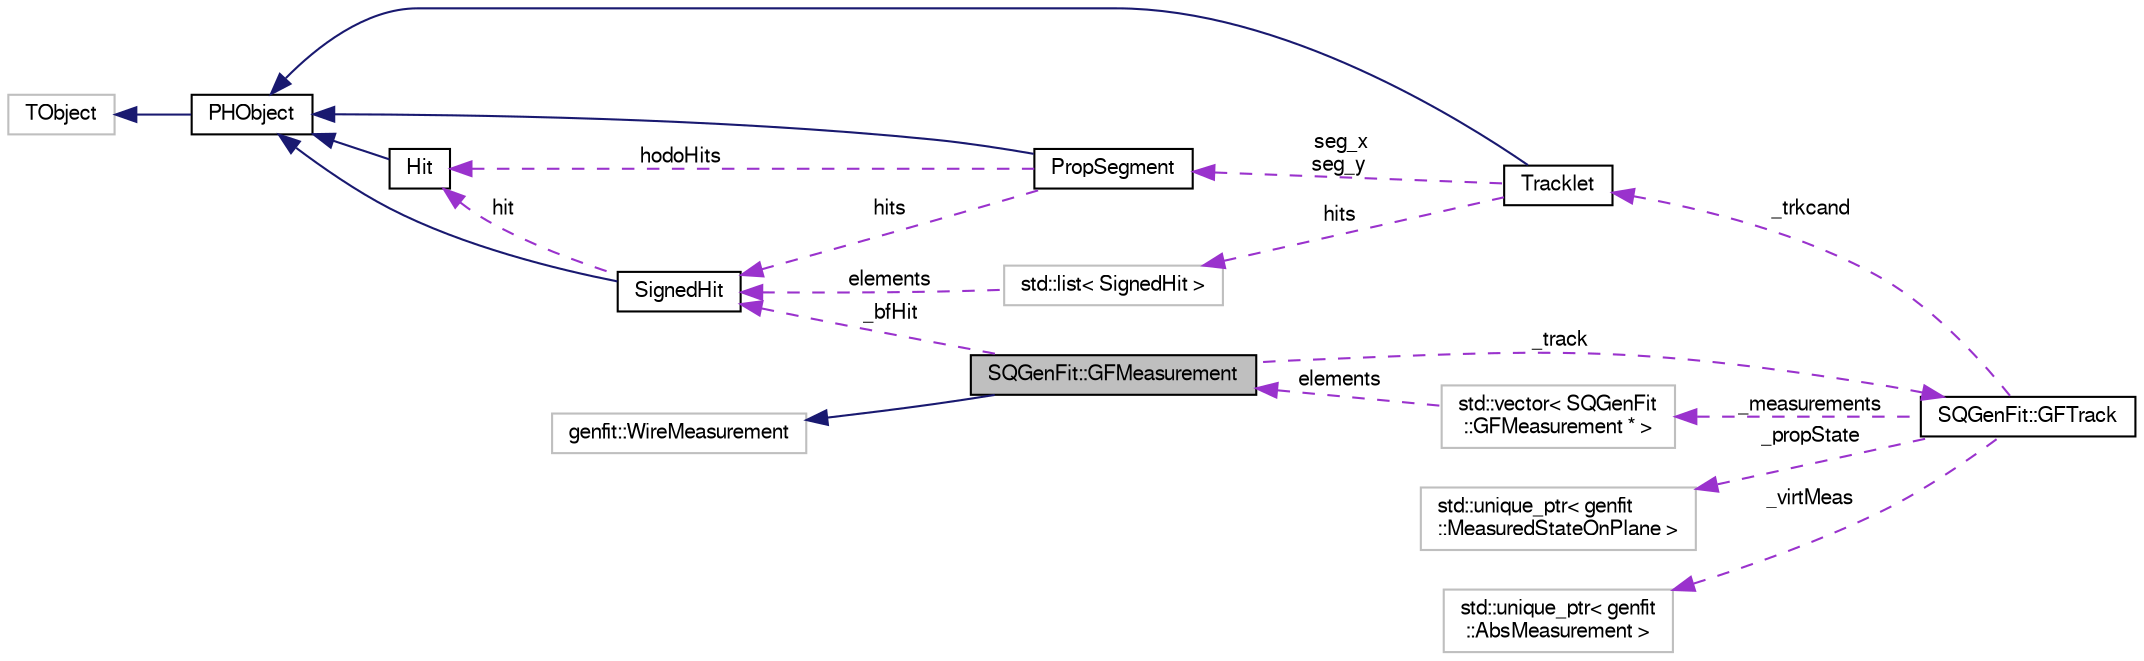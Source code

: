 digraph "SQGenFit::GFMeasurement"
{
  bgcolor="transparent";
  edge [fontname="FreeSans",fontsize="10",labelfontname="FreeSans",labelfontsize="10"];
  node [fontname="FreeSans",fontsize="10",shape=record];
  rankdir="LR";
  Node1 [label="SQGenFit::GFMeasurement",height=0.2,width=0.4,color="black", fillcolor="grey75", style="filled" fontcolor="black"];
  Node2 -> Node1 [dir="back",color="midnightblue",fontsize="10",style="solid",fontname="FreeSans"];
  Node2 [label="genfit::WireMeasurement",height=0.2,width=0.4,color="grey75"];
  Node3 -> Node1 [dir="back",color="darkorchid3",fontsize="10",style="dashed",label=" _bfHit" ,fontname="FreeSans"];
  Node3 [label="SignedHit",height=0.2,width=0.4,color="black",URL="$de/d45/classSignedHit.html"];
  Node4 -> Node3 [dir="back",color="midnightblue",fontsize="10",style="solid",fontname="FreeSans"];
  Node4 [label="PHObject",height=0.2,width=0.4,color="black",URL="$d9/d24/classPHObject.html"];
  Node5 -> Node4 [dir="back",color="midnightblue",fontsize="10",style="solid",fontname="FreeSans"];
  Node5 [label="TObject",height=0.2,width=0.4,color="grey75"];
  Node6 -> Node3 [dir="back",color="darkorchid3",fontsize="10",style="dashed",label=" hit" ,fontname="FreeSans"];
  Node6 [label="Hit",height=0.2,width=0.4,color="black",URL="$d0/d88/classHit.html",tooltip="Definition of hit structure. "];
  Node4 -> Node6 [dir="back",color="midnightblue",fontsize="10",style="solid",fontname="FreeSans"];
  Node7 -> Node1 [dir="back",color="darkorchid3",fontsize="10",style="dashed",label=" _track" ,fontname="FreeSans"];
  Node7 [label="SQGenFit::GFTrack",height=0.2,width=0.4,color="black",URL="$d2/d6b/classSQGenFit_1_1GFTrack.html"];
  Node8 -> Node7 [dir="back",color="darkorchid3",fontsize="10",style="dashed",label=" _trkcand" ,fontname="FreeSans"];
  Node8 [label="Tracklet",height=0.2,width=0.4,color="black",URL="$d2/d26/classTracklet.html"];
  Node4 -> Node8 [dir="back",color="midnightblue",fontsize="10",style="solid",fontname="FreeSans"];
  Node9 -> Node8 [dir="back",color="darkorchid3",fontsize="10",style="dashed",label=" hits" ,fontname="FreeSans"];
  Node9 [label="std::list\< SignedHit \>",height=0.2,width=0.4,color="grey75"];
  Node3 -> Node9 [dir="back",color="darkorchid3",fontsize="10",style="dashed",label=" elements" ,fontname="FreeSans"];
  Node10 -> Node8 [dir="back",color="darkorchid3",fontsize="10",style="dashed",label=" seg_x\nseg_y" ,fontname="FreeSans"];
  Node10 [label="PropSegment",height=0.2,width=0.4,color="black",URL="$d0/d1e/classPropSegment.html"];
  Node4 -> Node10 [dir="back",color="midnightblue",fontsize="10",style="solid",fontname="FreeSans"];
  Node3 -> Node10 [dir="back",color="darkorchid3",fontsize="10",style="dashed",label=" hits" ,fontname="FreeSans"];
  Node6 -> Node10 [dir="back",color="darkorchid3",fontsize="10",style="dashed",label=" hodoHits" ,fontname="FreeSans"];
  Node11 -> Node7 [dir="back",color="darkorchid3",fontsize="10",style="dashed",label=" _propState" ,fontname="FreeSans"];
  Node11 [label="std::unique_ptr\< genfit\l::MeasuredStateOnPlane \>",height=0.2,width=0.4,color="grey75"];
  Node12 -> Node7 [dir="back",color="darkorchid3",fontsize="10",style="dashed",label=" _virtMeas" ,fontname="FreeSans"];
  Node12 [label="std::unique_ptr\< genfit\l::AbsMeasurement \>",height=0.2,width=0.4,color="grey75"];
  Node13 -> Node7 [dir="back",color="darkorchid3",fontsize="10",style="dashed",label=" _measurements" ,fontname="FreeSans"];
  Node13 [label="std::vector\< SQGenFit\l::GFMeasurement * \>",height=0.2,width=0.4,color="grey75"];
  Node1 -> Node13 [dir="back",color="darkorchid3",fontsize="10",style="dashed",label=" elements" ,fontname="FreeSans"];
}
